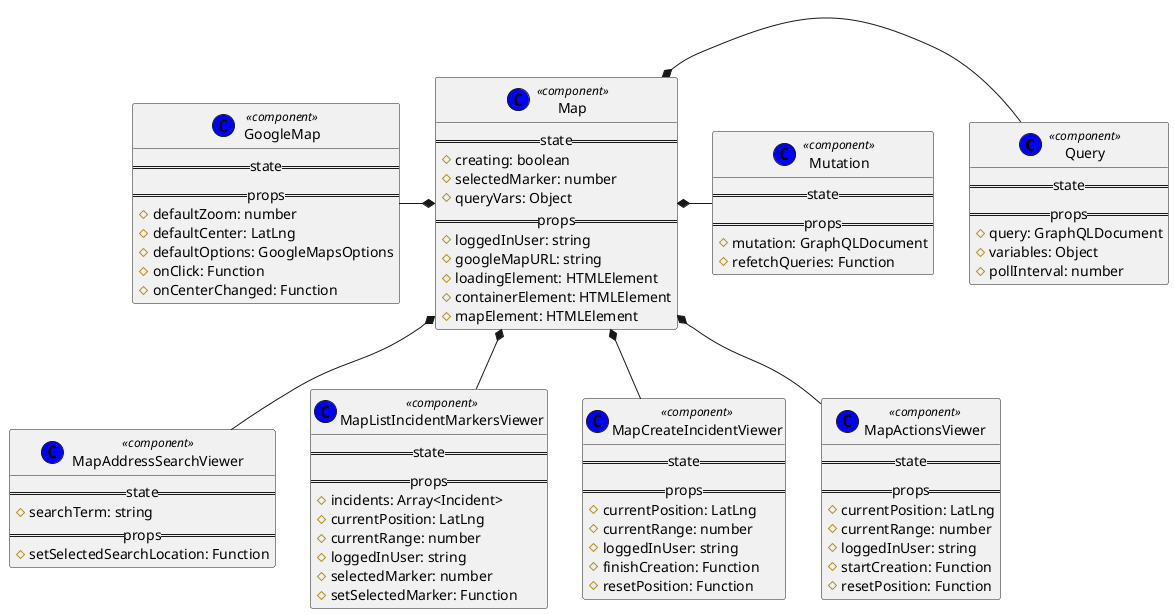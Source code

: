 @startuml components

' class RootComponentBase << (C,blue) component >> {
'     ==state==
'     ==props==
' }

' class ApolloProvider << (C,blue) component >> {
'     ==state==
'     ==props==
'     # client: ApolloClient
' }

' class Rehydrated << (C,blue) component >> {
'     ==state==
'     ==props==
' }

class Query << (C,blue) component >> {
    ==state==
    ==props==
    # query: GraphQLDocument
    # variables: Object
    # pollInterval: number
}

class Mutation << (C,blue) component >> {
    ==state==
    ==props==
    # mutation: GraphQLDocument
    # refetchQueries: Function
}

' class CssBaseline << (C,blue) component >> {
'     ==state==
'     ==props==
' }

' class Authenticator << (C,blue) component >> {
'     ==state==
'     ==props==
' }

' class App << (C,blue) component >> {
'     ==state==
'     ==props==
'     # authState: AmplifyAuthState
'     # authData: AmplifyAuthData
' }

' class MapManager << (C,blue) component >> {
'     ==state==
'     ==props==
'     # loggedInUser: string
' }

class Map << (C,blue) component >> {
    ==state==
    # creating: boolean
    # selectedMarker: number
    # queryVars: Object
    ==props==
    # loggedInUser: string
    # googleMapURL: string
    # loadingElement: HTMLElement
    # containerElement: HTMLElement
    # mapElement: HTMLElement
}

class GoogleMap << (C,blue) component >> {
    ==state==
    ==props==
    # defaultZoom: number
    # defaultCenter: LatLng
    # defaultOptions: GoogleMapsOptions
    # onClick: Function
    # onCenterChanged: Function
}

class MapAddressSearchViewer << (C,blue) component >> {
    ==state==
    # searchTerm: string
    ==props==
    # setSelectedSearchLocation: Function
}

class MapListIncidentMarkersViewer << (C,blue) component >> {
    ==state==
    ==props==
    # incidents: Array<Incident>
    # currentPosition: LatLng
    # currentRange: number
    # loggedInUser: string
    # selectedMarker: number
    # setSelectedMarker: Function
}

class MapCreateIncidentViewer << (C,blue) component >> {
    ==state==
    ==props==
    # currentPosition: LatLng
    # currentRange: number
    # loggedInUser: string
    # finishCreation: Function
    # resetPosition: Function
}

class MapActionsViewer << (C,blue) component >> {
    ==state==
    ==props==
    # currentPosition: LatLng
    # currentRange: number
    # loggedInUser: string
    # startCreation: Function
    # resetPosition: Function
}

' class MapAddressSearch << (C,blue) component >> {
'     ==state==
'     ==props==
'     # searchTerm: string
'     # setSearchTerm: Function
'     # setSelectedSearchLocation: Function
' }

' class PlacesAutocomplete << (C,blue) component >> {
'     ==state==
'     ==props==
'     # value: string
'     # onChange: Function
'     # onSelect: Function
' }

' class MapAddressSearchAutocomplete << (C,blue) component >> {
'     ==state==
'     ==props==
'     # suggestions: Array<AutocompleteSuggestion>
'     # loading: boolean
'     # searchTerm: string
'     # setSearchTerm: Function
'     # setSelectedSearchLocation: Function
' }

' class Select << (C,blue) component >> {
'     ==state==
'     ==props==
'     # options: Array<Object>
'     # isLoading: boolean
'     # inputValue: string
'     # onInputChange: Function
'     # onChange: Function
'     # loadingMessage: Function
'     # noOptionsMessage: Function
'     # placeholder: string
'     # components: Object
'     # getOptionLabel: Function
'     # getOptionValue: Function
' }

' class MarkerClusterer << (C,blue) component >> {
'     ==state==
'     ==props==
'     # averageCenter: boolean
'     # enableRetinaIcons: boolean
'     # defaultMaxZoom: number
'     # defaultGridSize: number
'     # defaultMinimumClusterSize: number
'     # gridSize: number
'     # maxZoom: number
' }

' class WaterMarker << (C,blue) component >> {
'     ==state==
'     ==props==
'     # incident: Incident
'     # position: LatLng
'     # animation: string
'     # loggedInUser: string
'     # isSelected: boolean
'     # onSelect: Function
'     # onClose: Function
' }

' class Marker << (C,blue) component >> {
'     ==state==
'     ==props==
'     # position: LatLng
'     # icon: string
'     # defaultAnimation: string
'     # onClick: Function
' }

' class InfoWindow << (C,blue) component >> {
'     ==state==
'     ==props==
'     # onCloseClick: Function
' }

' class WaterInfoWindow << (C,blue) component >> {
'     ==state==
'     ==props==
'     # incident: Incident
'     # loggedInUser: string
' }

' class ApproveIncidentButton << (C,blue) component >> {
'     ==state==
'     ==props==
'     # incident: Incident
'     # loggedInUser: string
'     # readOnly: boolean
' }

' class DisapproveIncidentButton << (C,blue) component >> {
'     ==state==
'     ==props==
'     # incident: Incident
'     # loggedInUser: string
'     # readOnly: boolean
' }

' class CreateIncidentButton << (C,blue) component >> {
'     ==state==
'     ==props==
'     # creating: boolean
'     # startCreation: Function
'     # finishCreation: Function
' }

' class ResetPositionButton << (C,blue) component >> {
'     ==state==
'     ==props==
'     # resetPosition: Function
' }

' RootComponentBase *-- ApolloProvider
' RootComponentBase *-- Rehydrated
' RootComponentBase *-- CssBaseline
' RootComponentBase *-- Authenticator
' RootComponentBase *-- App

' App *-- MapManager

' MapManager *-- Map

Map *-left- GoogleMap
Map *-right- Query
Map *-right- Mutation
Map *-- MapAddressSearchViewer
Map *-- MapListIncidentMarkersViewer
Map *-- MapCreateIncidentViewer
Map *-- MapActionsViewer

' MapAddressSearchViewer *-- MapAddressSearch
' MapAddressSearch *-- PlacesAutocomplete
' MapAddressSearch *-- MapAddressSearchAutocomplete
' MapAddressSearchAutocomplete *-- Select

' MapListIncidentMarkersViewer *-- MarkerClusterer
' MapListIncidentMarkersViewer *-- WaterMarker

' WaterMarker *-- Marker
' WaterMarker *-- InfoWindow
' WaterMarker *-- WaterInfoWindow

' WaterInfoWindow *-- ApproveIncidentButton
' WaterInfoWindow *-- DisapproveIncidentButton

' MapCreateIncidentViewer *-- WaterMarker

' MapActionsViewer *-- CreateIncidentButton
' MapActionsViewer *-- ResetPositionButton

@enduml
